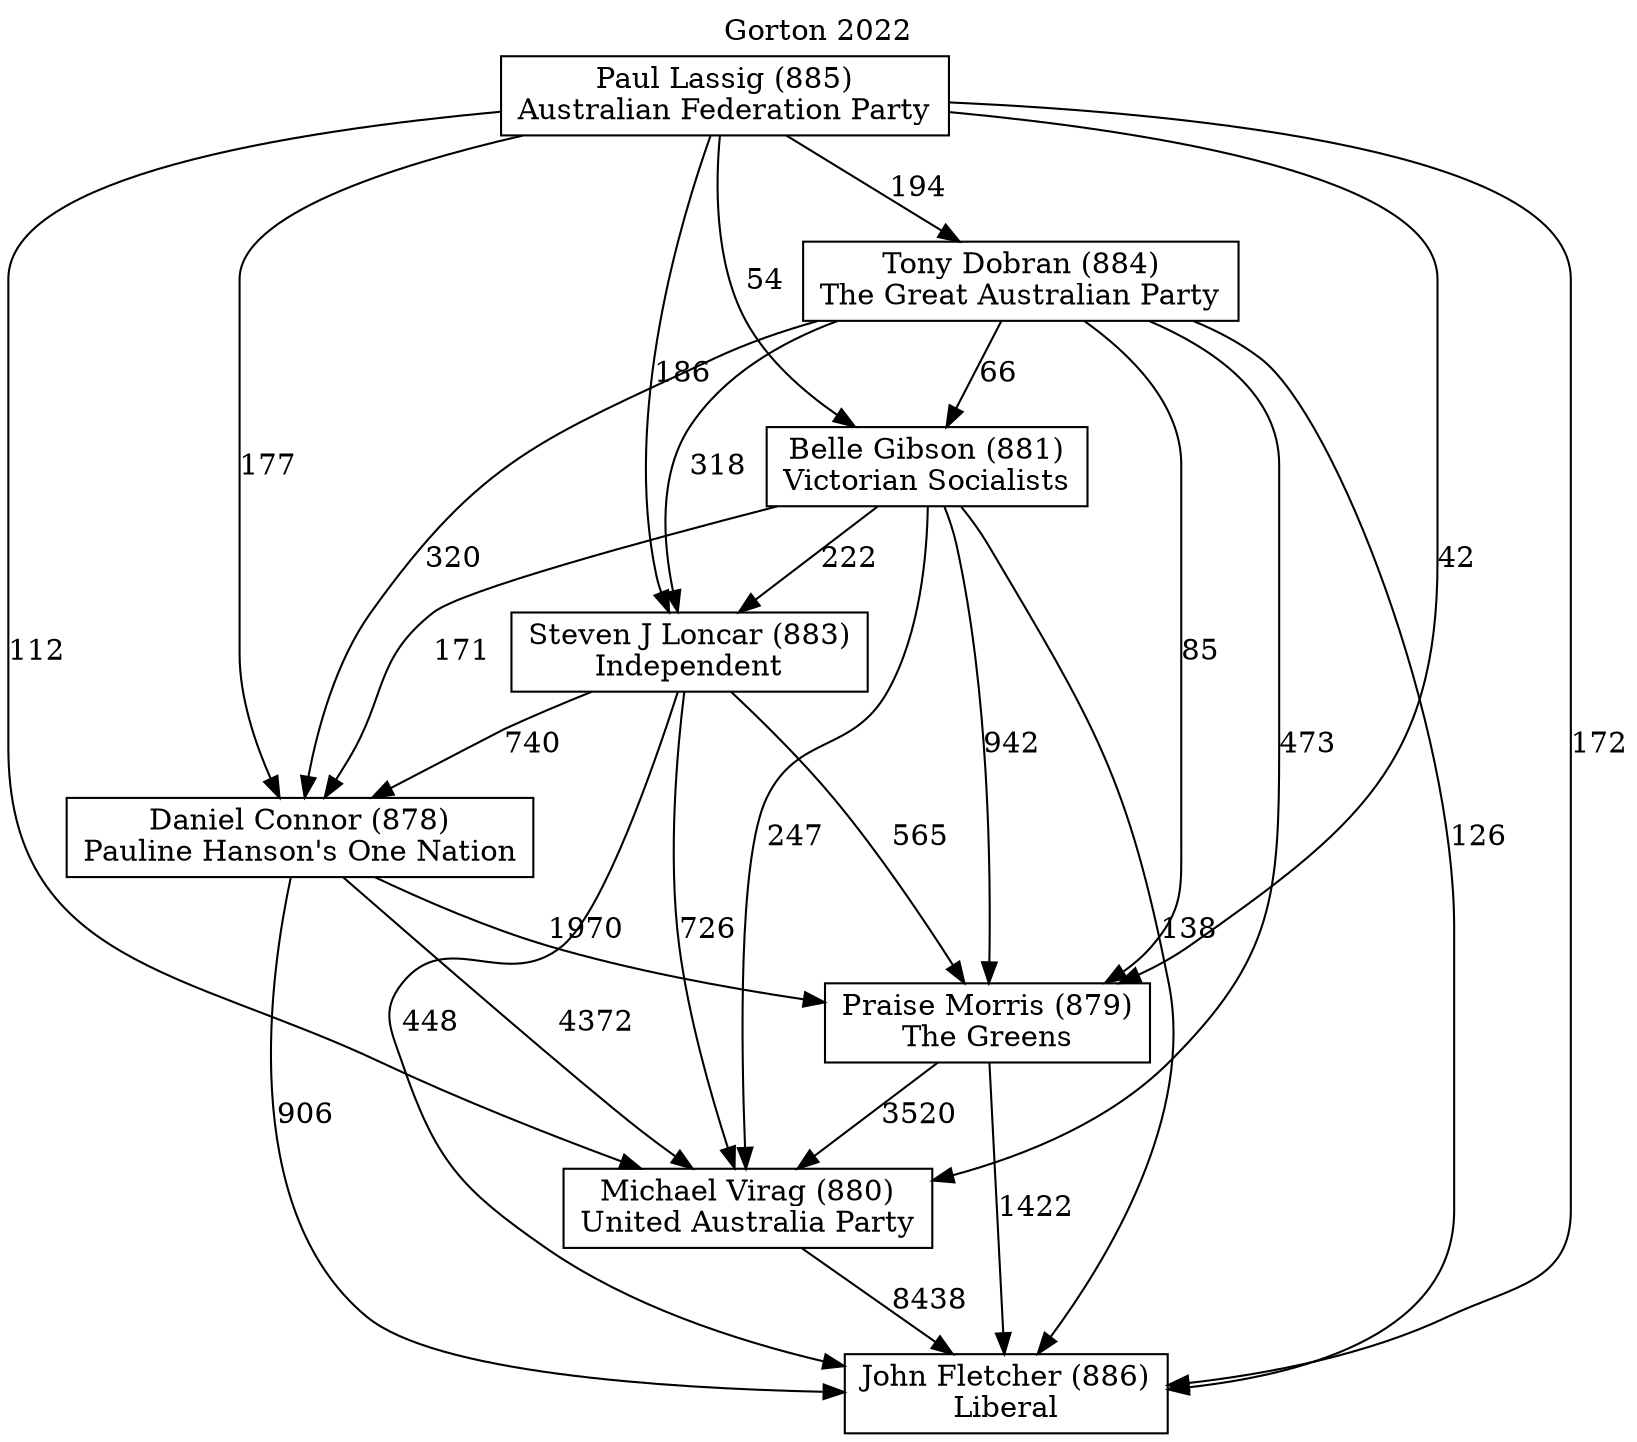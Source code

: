 // House preference flow
digraph "John Fletcher (886)_Gorton_2022" {
	graph [label="Gorton 2022" labelloc=t mclimit=10]
	node [shape=box]
	"John Fletcher (886)" [label="John Fletcher (886)
Liberal"]
	"Michael Virag (880)" [label="Michael Virag (880)
United Australia Party"]
	"Praise Morris (879)" [label="Praise Morris (879)
The Greens"]
	"Daniel Connor (878)" [label="Daniel Connor (878)
Pauline Hanson's One Nation"]
	"Steven J Loncar (883)" [label="Steven J Loncar (883)
Independent"]
	"Belle Gibson (881)" [label="Belle Gibson (881)
Victorian Socialists"]
	"Tony Dobran (884)" [label="Tony Dobran (884)
The Great Australian Party"]
	"Paul Lassig (885)" [label="Paul Lassig (885)
Australian Federation Party"]
	"Michael Virag (880)" -> "John Fletcher (886)" [label=8438]
	"Praise Morris (879)" -> "Michael Virag (880)" [label=3520]
	"Daniel Connor (878)" -> "Praise Morris (879)" [label=1970]
	"Steven J Loncar (883)" -> "Daniel Connor (878)" [label=740]
	"Belle Gibson (881)" -> "Steven J Loncar (883)" [label=222]
	"Tony Dobran (884)" -> "Belle Gibson (881)" [label=66]
	"Paul Lassig (885)" -> "Tony Dobran (884)" [label=194]
	"Praise Morris (879)" -> "John Fletcher (886)" [label=1422]
	"Daniel Connor (878)" -> "John Fletcher (886)" [label=906]
	"Steven J Loncar (883)" -> "John Fletcher (886)" [label=448]
	"Belle Gibson (881)" -> "John Fletcher (886)" [label=138]
	"Tony Dobran (884)" -> "John Fletcher (886)" [label=126]
	"Paul Lassig (885)" -> "John Fletcher (886)" [label=172]
	"Paul Lassig (885)" -> "Belle Gibson (881)" [label=54]
	"Tony Dobran (884)" -> "Steven J Loncar (883)" [label=318]
	"Paul Lassig (885)" -> "Steven J Loncar (883)" [label=186]
	"Belle Gibson (881)" -> "Daniel Connor (878)" [label=171]
	"Tony Dobran (884)" -> "Daniel Connor (878)" [label=320]
	"Paul Lassig (885)" -> "Daniel Connor (878)" [label=177]
	"Steven J Loncar (883)" -> "Praise Morris (879)" [label=565]
	"Belle Gibson (881)" -> "Praise Morris (879)" [label=942]
	"Tony Dobran (884)" -> "Praise Morris (879)" [label=85]
	"Paul Lassig (885)" -> "Praise Morris (879)" [label=42]
	"Daniel Connor (878)" -> "Michael Virag (880)" [label=4372]
	"Steven J Loncar (883)" -> "Michael Virag (880)" [label=726]
	"Belle Gibson (881)" -> "Michael Virag (880)" [label=247]
	"Tony Dobran (884)" -> "Michael Virag (880)" [label=473]
	"Paul Lassig (885)" -> "Michael Virag (880)" [label=112]
}
